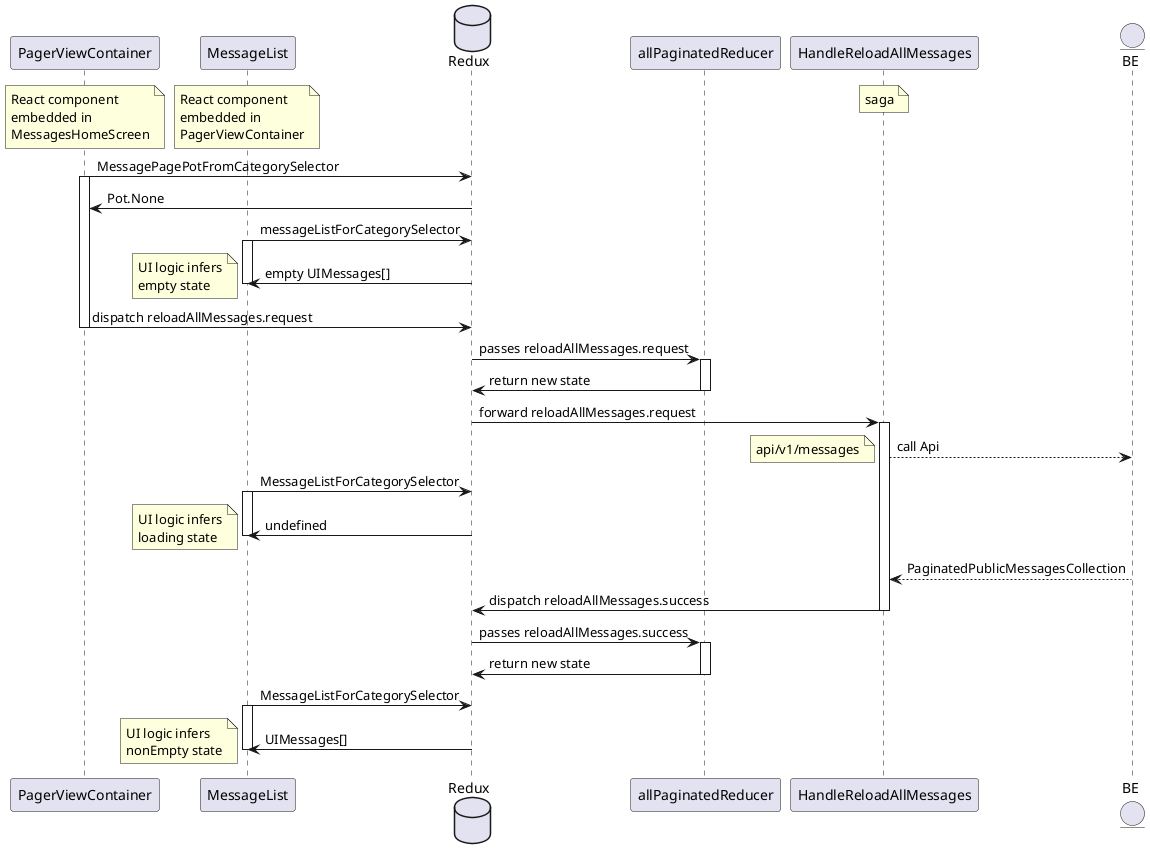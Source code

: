 @startuml name ViewMessageList-ioApp

participant PagerViewContainer
participant MessageList
database Redux
participant allPaginatedReducer
participant HandleReloadAllMessages
entity BE

note over PagerViewContainer
React component
embedded in
MessagesHomeScreen
end note

/ note over MessageList
React component
embedded in
PagerViewContainer
end note

/ note over HandleReloadAllMessages
saga
end note

PagerViewContainer -> Redux : MessagePagePotFromCategorySelector
activate PagerViewContainer
Redux -> PagerViewContainer : Pot.None

MessageList -> Redux : messageListForCategorySelector
activate MessageList
Redux -> MessageList : empty UIMessages[]
note left
UI logic infers
empty state
end note
deactivate MessageList

PagerViewContainer -> Redux : dispatch reloadAllMessages.request
deactivate PagerViewContainer

Redux -> allPaginatedReducer ++ : passes reloadAllMessages.request
allPaginatedReducer -> Redux --: return new state

Redux -> HandleReloadAllMessages ++ : forward reloadAllMessages.request

HandleReloadAllMessages --> BE : call Api
note left: api/v1/messages

MessageList -> Redux : MessageListForCategorySelector
activate MessageList
Redux -> MessageList : undefined
note left
UI logic infers
loading state
end note
deactivate MessageList

BE --> HandleReloadAllMessages : PaginatedPublicMessagesCollection
HandleReloadAllMessages -> Redux -- : dispatch reloadAllMessages.success

Redux -> allPaginatedReducer ++ : passes reloadAllMessages.success
allPaginatedReducer -> Redux -- : return new state

MessageList -> Redux: MessageListForCategorySelector
activate MessageList
Redux -> MessageList : UIMessages[]
note left
UI logic infers
nonEmpty state
end note
deactivate MessageList

@enduml
